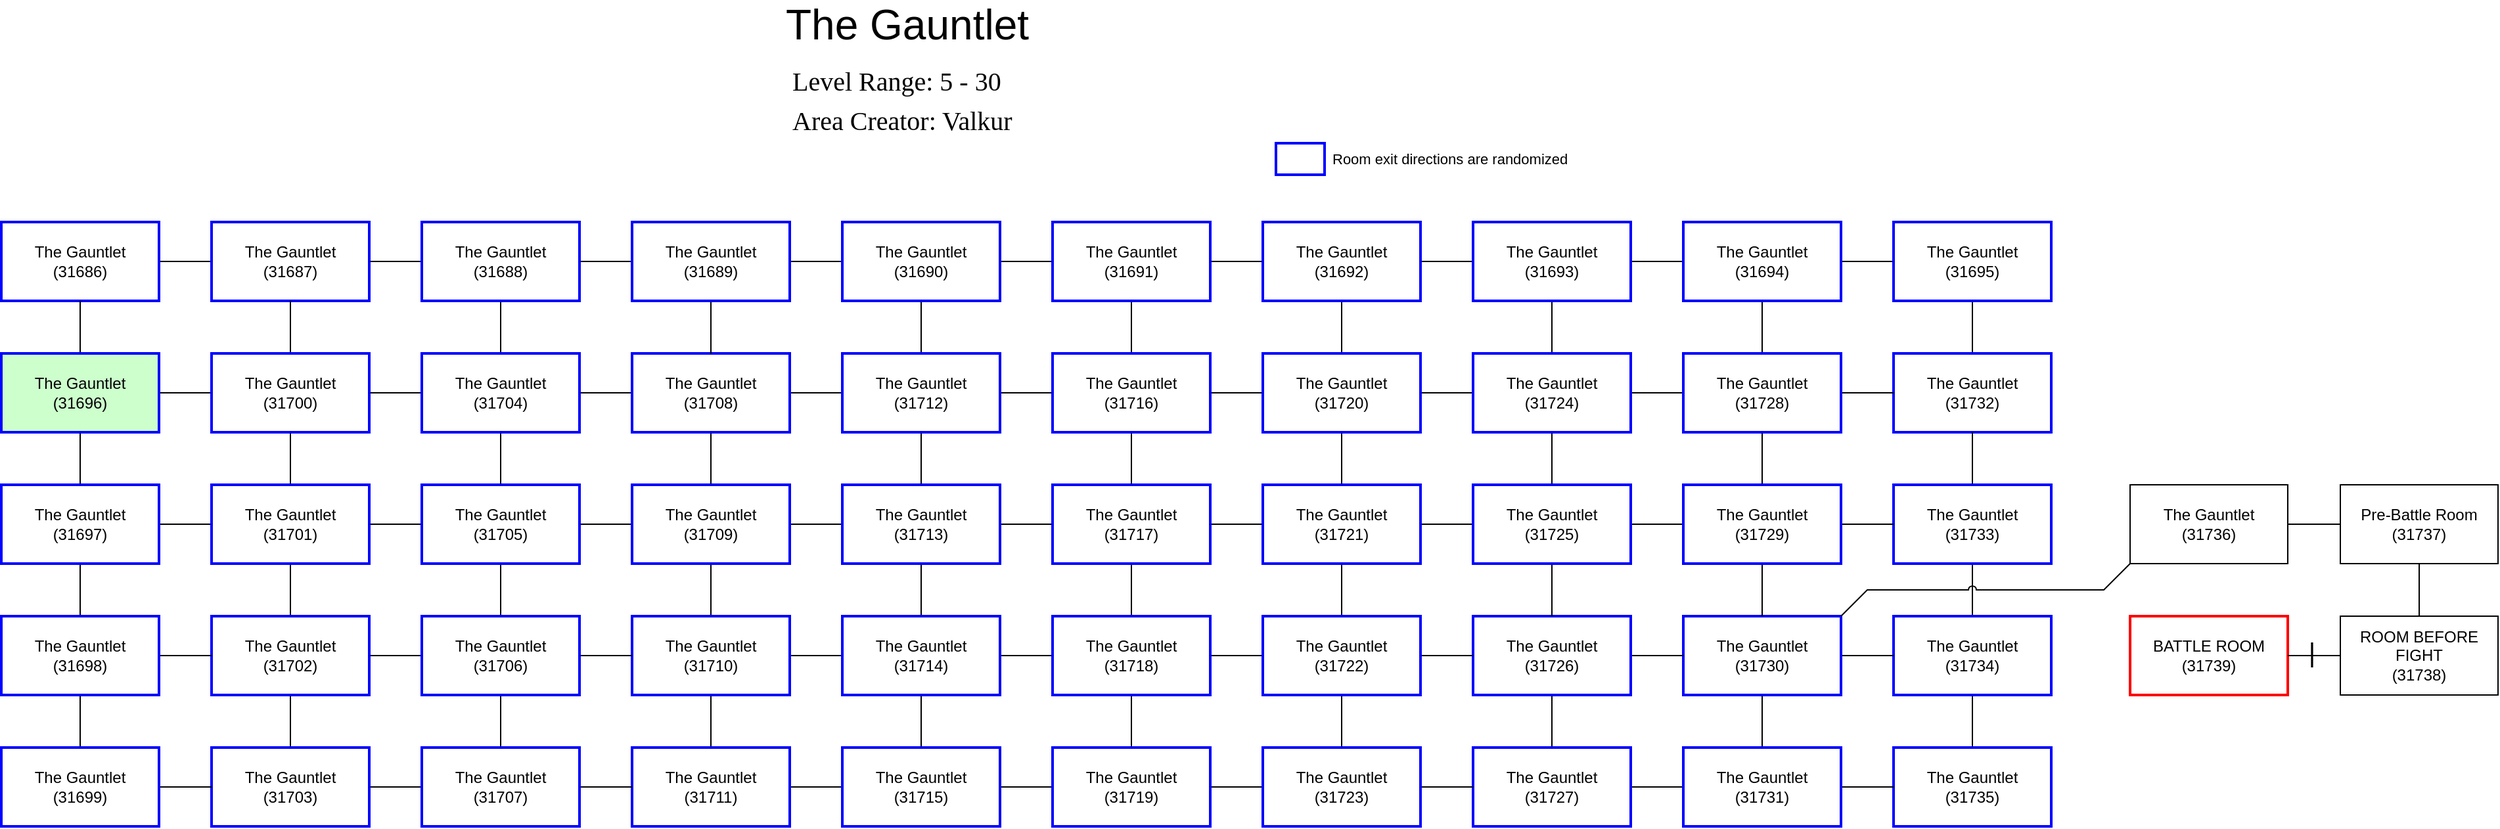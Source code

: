 <mxfile scale="1" border="10">
    <diagram id="r4j8OCH8LPA5-8JfiloW" name="Page-1">
        <mxGraphModel dx="1714" dy="1139" grid="1" gridSize="5" guides="1" tooltips="1" connect="1" arrows="1" fold="1" page="1" pageScale="1" pageWidth="1600" pageHeight="1200" background="#ffffff" math="0" shadow="0">
            <root>
                <mxCell id="0"/>
                <mxCell id="1" parent="0"/>
                <mxCell id="0A_by2eqg8Z_qzjbImg3-26" value="&lt;div style=&quot;font-size: 32px&quot;&gt;The Gauntlet&lt;/div&gt;" style="text;html=1;strokeColor=none;fillColor=none;align=left;verticalAlign=middle;whiteSpace=wrap;rounded=0;fontSize=32;fontColor=#000000;" parent="1" vertex="1">
                    <mxGeometry x="635" y="15" width="210" height="30" as="geometry"/>
                </mxCell>
                <mxCell id="205" value="&lt;font style=&quot;font-size: 20px&quot; face=&quot;Tahoma&quot;&gt;Level Range: 5 - 30&lt;/font&gt;" style="text;html=1;strokeColor=none;fillColor=none;align=left;verticalAlign=middle;whiteSpace=wrap;rounded=0;" parent="1" vertex="1">
                    <mxGeometry x="640" y="62" width="225" height="20" as="geometry"/>
                </mxCell>
                <mxCell id="206" value="&lt;font style=&quot;font-size: 20px&quot; face=&quot;Tahoma&quot;&gt;Area Creator: Valkur&lt;/font&gt;" style="text;html=1;strokeColor=none;fillColor=none;align=left;verticalAlign=middle;whiteSpace=wrap;rounded=0;" parent="1" vertex="1">
                    <mxGeometry x="640" y="92" width="205" height="20" as="geometry"/>
                </mxCell>
                <mxCell id="457" value="" style="edgeStyle=orthogonalEdgeStyle;rounded=0;orthogonalLoop=1;jettySize=auto;html=1;endArrow=none;endFill=0;" parent="1" source="339" target="392" edge="1">
                    <mxGeometry relative="1" as="geometry"/>
                </mxCell>
                <UserObject label="The Gauntlet&lt;br&gt;(%room%)" placeholders="1" room="31686" healrate="100" manarate="100" tags="" id="339">
                    <mxCell style="rounded=0;whiteSpace=wrap;html=1;strokeWidth=2;align=center;fillColor=#FFFFFF;strokeColor=#0000FF;" parent="1" vertex="1">
                        <mxGeometry x="40" y="180" width="120" height="60" as="geometry"/>
                    </mxCell>
                </UserObject>
                <UserObject label="" tooltip="" id="381">
                    <mxCell style="rounded=0;whiteSpace=wrap;html=1;strokeWidth=2;align=center;fillColor=#FFFFFF;strokeColor=#0000FF;" parent="1" vertex="1">
                        <mxGeometry x="1010" y="120" width="37" height="24" as="geometry"/>
                    </mxCell>
                </UserObject>
                <mxCell id="386" value="Room exit directions are randomized" style="text;html=1;strokeColor=none;fillColor=none;align=left;verticalAlign=middle;whiteSpace=wrap;rounded=0;fontSize=11;" parent="1" vertex="1">
                    <mxGeometry x="1051" y="122" width="195" height="20" as="geometry"/>
                </mxCell>
                <mxCell id="454" value="" style="edgeStyle=orthogonalEdgeStyle;rounded=0;orthogonalLoop=1;jettySize=auto;html=1;endArrow=none;endFill=0;" parent="1" source="390" target="398" edge="1">
                    <mxGeometry relative="1" as="geometry"/>
                </mxCell>
                <mxCell id="455" value="" style="edgeStyle=orthogonalEdgeStyle;rounded=0;orthogonalLoop=1;jettySize=auto;html=1;endArrow=none;endFill=0;" parent="1" source="390" target="404" edge="1">
                    <mxGeometry relative="1" as="geometry"/>
                </mxCell>
                <mxCell id="456" value="" style="edgeStyle=orthogonalEdgeStyle;rounded=0;orthogonalLoop=1;jettySize=auto;html=1;endArrow=none;endFill=0;" parent="1" source="390" target="339" edge="1">
                    <mxGeometry relative="1" as="geometry"/>
                </mxCell>
                <UserObject label="The Gauntlet&lt;br&gt;(%room%)" placeholders="1" room="31696" healrate="100" manarate="100" tags="" id="390">
                    <mxCell style="rounded=0;whiteSpace=wrap;html=1;strokeWidth=2;align=center;strokeColor=#0000FF;fillColor=#CCFFCC;" parent="1" vertex="1">
                        <mxGeometry x="40" y="280" width="120" height="60" as="geometry"/>
                    </mxCell>
                </UserObject>
                <mxCell id="458" value="" style="edgeStyle=orthogonalEdgeStyle;rounded=0;orthogonalLoop=1;jettySize=auto;html=1;endArrow=none;endFill=0;" parent="1" source="392" target="395" edge="1">
                    <mxGeometry relative="1" as="geometry"/>
                </mxCell>
                <UserObject label="The Gauntlet&lt;br&gt;(%room%)" placeholders="1" room="31687" healrate="100" manarate="100" tags="" id="392">
                    <mxCell style="rounded=0;whiteSpace=wrap;html=1;strokeWidth=2;align=center;fillColor=#FFFFFF;strokeColor=#0000FF;" parent="1" vertex="1">
                        <mxGeometry x="200" y="180" width="120" height="60" as="geometry"/>
                    </mxCell>
                </UserObject>
                <mxCell id="449" value="" style="edgeStyle=orthogonalEdgeStyle;rounded=0;orthogonalLoop=1;jettySize=auto;html=1;endArrow=none;endFill=0;" parent="1" source="395" target="441" edge="1">
                    <mxGeometry relative="1" as="geometry"/>
                </mxCell>
                <mxCell id="451" value="" style="edgeStyle=orthogonalEdgeStyle;rounded=0;orthogonalLoop=1;jettySize=auto;html=1;endArrow=none;endFill=0;" parent="1" source="395" target="430" edge="1">
                    <mxGeometry relative="1" as="geometry"/>
                </mxCell>
                <UserObject label="The Gauntlet&lt;br&gt;(%room%)" placeholders="1" room="31688" healrate="100" manarate="100" tags="" id="395">
                    <mxCell style="rounded=0;whiteSpace=wrap;html=1;strokeWidth=2;align=center;fillColor=#FFFFFF;strokeColor=#0000FF;" parent="1" vertex="1">
                        <mxGeometry x="360" y="180" width="120" height="60" as="geometry"/>
                    </mxCell>
                </UserObject>
                <mxCell id="453" value="" style="edgeStyle=orthogonalEdgeStyle;rounded=0;orthogonalLoop=1;jettySize=auto;html=1;endArrow=none;endFill=0;" parent="1" source="398" target="430" edge="1">
                    <mxGeometry relative="1" as="geometry"/>
                </mxCell>
                <mxCell id="459" value="" style="edgeStyle=orthogonalEdgeStyle;rounded=0;orthogonalLoop=1;jettySize=auto;html=1;endArrow=none;endFill=0;" parent="1" source="398" target="392" edge="1">
                    <mxGeometry relative="1" as="geometry"/>
                </mxCell>
                <mxCell id="460" value="" style="edgeStyle=orthogonalEdgeStyle;rounded=0;orthogonalLoop=1;jettySize=auto;html=1;endArrow=none;endFill=0;" parent="1" source="398" target="409" edge="1">
                    <mxGeometry relative="1" as="geometry"/>
                </mxCell>
                <UserObject label="The Gauntlet&lt;br&gt;(%room%)" placeholders="1" room="31700" healrate="100" manarate="100" tags="" id="398">
                    <mxCell style="rounded=0;whiteSpace=wrap;html=1;strokeWidth=2;align=center;fillColor=#FFFFFF;strokeColor=#0000FF;" parent="1" vertex="1">
                        <mxGeometry x="200" y="280" width="120" height="60" as="geometry"/>
                    </mxCell>
                </UserObject>
                <mxCell id="462" value="" style="edgeStyle=orthogonalEdgeStyle;rounded=0;orthogonalLoop=1;jettySize=auto;html=1;endArrow=none;endFill=0;" parent="1" source="404" target="409" edge="1">
                    <mxGeometry relative="1" as="geometry"/>
                </mxCell>
                <mxCell id="463" value="" style="edgeStyle=orthogonalEdgeStyle;rounded=0;orthogonalLoop=1;jettySize=auto;html=1;endArrow=none;endFill=0;" parent="1" source="404" target="420" edge="1">
                    <mxGeometry relative="1" as="geometry"/>
                </mxCell>
                <UserObject label="The Gauntlet&lt;br&gt;(%room%)" placeholders="1" room="31697" healrate="100" manarate="100" tags="" id="404">
                    <mxCell style="rounded=0;whiteSpace=wrap;html=1;strokeWidth=2;align=center;fillColor=#FFFFFF;strokeColor=#0000FF;" parent="1" vertex="1">
                        <mxGeometry x="40" y="380" width="120" height="60" as="geometry"/>
                    </mxCell>
                </UserObject>
                <mxCell id="461" value="" style="edgeStyle=orthogonalEdgeStyle;rounded=0;orthogonalLoop=1;jettySize=auto;html=1;endArrow=none;endFill=0;" parent="1" source="409" target="435" edge="1">
                    <mxGeometry relative="1" as="geometry"/>
                </mxCell>
                <mxCell id="466" value="" style="edgeStyle=orthogonalEdgeStyle;rounded=0;orthogonalLoop=1;jettySize=auto;html=1;endArrow=none;endFill=0;" parent="1" source="409" target="412" edge="1">
                    <mxGeometry relative="1" as="geometry"/>
                </mxCell>
                <UserObject label="The Gauntlet&lt;br&gt;(%room%)" placeholders="1" room="31701" healrate="100" manarate="100" tags="" id="409">
                    <mxCell style="rounded=0;whiteSpace=wrap;html=1;strokeWidth=2;align=center;fillColor=#FFFFFF;strokeColor=#0000FF;" parent="1" vertex="1">
                        <mxGeometry x="200" y="380" width="120" height="60" as="geometry"/>
                    </mxCell>
                </UserObject>
                <mxCell id="467" value="" style="edgeStyle=orthogonalEdgeStyle;rounded=0;orthogonalLoop=1;jettySize=auto;html=1;endArrow=none;endFill=0;" parent="1" source="412" target="415" edge="1">
                    <mxGeometry relative="1" as="geometry"/>
                </mxCell>
                <mxCell id="486" value="" style="edgeStyle=orthogonalEdgeStyle;rounded=0;orthogonalLoop=1;jettySize=auto;html=1;endArrow=none;endFill=0;" parent="1" source="412" target="480" edge="1">
                    <mxGeometry relative="1" as="geometry"/>
                </mxCell>
                <UserObject label="The Gauntlet&lt;br&gt;(%room%)" placeholders="1" room="31702" healrate="100" manarate="100" tags="" id="412">
                    <mxCell style="rounded=0;whiteSpace=wrap;html=1;strokeWidth=2;align=center;fillColor=#FFFFFF;strokeColor=#0000FF;" parent="1" vertex="1">
                        <mxGeometry x="200" y="480" width="120" height="60" as="geometry"/>
                    </mxCell>
                </UserObject>
                <mxCell id="487" value="" style="edgeStyle=orthogonalEdgeStyle;rounded=0;orthogonalLoop=1;jettySize=auto;html=1;endArrow=none;endFill=0;" parent="1" source="415" target="481" edge="1">
                    <mxGeometry relative="1" as="geometry"/>
                </mxCell>
                <UserObject label="The Gauntlet&lt;br&gt;(%room%)" placeholders="1" room="31703" healrate="100" manarate="100" tags="" id="415">
                    <mxCell style="rounded=0;whiteSpace=wrap;html=1;strokeWidth=2;align=center;fillColor=#FFFFFF;strokeColor=#0000FF;" parent="1" vertex="1">
                        <mxGeometry x="200" y="580" width="120" height="60" as="geometry"/>
                    </mxCell>
                </UserObject>
                <mxCell id="464" value="" style="edgeStyle=orthogonalEdgeStyle;rounded=0;orthogonalLoop=1;jettySize=auto;html=1;endArrow=none;endFill=0;" parent="1" source="420" target="425" edge="1">
                    <mxGeometry relative="1" as="geometry"/>
                </mxCell>
                <mxCell id="465" value="" style="edgeStyle=orthogonalEdgeStyle;rounded=0;orthogonalLoop=1;jettySize=auto;html=1;endArrow=none;endFill=0;" parent="1" source="420" target="412" edge="1">
                    <mxGeometry relative="1" as="geometry"/>
                </mxCell>
                <UserObject label="The Gauntlet&lt;br&gt;(%room%)" placeholders="1" room="31698" healrate="100" manarate="100" tags="" id="420">
                    <mxCell style="rounded=0;whiteSpace=wrap;html=1;strokeWidth=2;align=center;fillColor=#FFFFFF;strokeColor=#0000FF;" parent="1" vertex="1">
                        <mxGeometry x="40" y="480" width="120" height="60" as="geometry"/>
                    </mxCell>
                </UserObject>
                <mxCell id="468" value="" style="edgeStyle=orthogonalEdgeStyle;rounded=0;orthogonalLoop=1;jettySize=auto;html=1;endArrow=none;endFill=0;" parent="1" source="425" target="415" edge="1">
                    <mxGeometry relative="1" as="geometry"/>
                </mxCell>
                <UserObject label="The Gauntlet&lt;br&gt;(%room%)" placeholders="1" room="31699" healrate="100" manarate="100" tags="" id="425">
                    <mxCell style="rounded=0;whiteSpace=wrap;html=1;strokeWidth=2;align=center;fillColor=#FFFFFF;strokeColor=#0000FF;" parent="1" vertex="1">
                        <mxGeometry x="40" y="580" width="120" height="60" as="geometry"/>
                    </mxCell>
                </UserObject>
                <mxCell id="450" value="" style="edgeStyle=orthogonalEdgeStyle;rounded=0;orthogonalLoop=1;jettySize=auto;html=1;endArrow=none;endFill=0;" parent="1" source="430" target="435" edge="1">
                    <mxGeometry relative="1" as="geometry"/>
                </mxCell>
                <mxCell id="452" value="" style="edgeStyle=orthogonalEdgeStyle;rounded=0;orthogonalLoop=1;jettySize=auto;html=1;endArrow=none;endFill=0;startArrow=none;" parent="1" source="480" target="438" edge="1">
                    <mxGeometry relative="1" as="geometry"/>
                </mxCell>
                <mxCell id="580" value="" style="edgeStyle=none;html=1;endArrow=none;endFill=0;" edge="1" parent="1" source="430" target="438">
                    <mxGeometry relative="1" as="geometry"/>
                </mxCell>
                <UserObject label="The Gauntlet&lt;br&gt;(%room%)" placeholders="1" room="31704" healrate="100" manarate="100" tags="" id="430">
                    <mxCell style="rounded=0;whiteSpace=wrap;html=1;strokeWidth=2;align=center;fillColor=#FFFFFF;strokeColor=#0000FF;" parent="1" vertex="1">
                        <mxGeometry x="360" y="280" width="120" height="60" as="geometry"/>
                    </mxCell>
                </UserObject>
                <mxCell id="479" value="" style="edgeStyle=orthogonalEdgeStyle;rounded=0;orthogonalLoop=1;jettySize=auto;html=1;endArrow=none;endFill=0;" parent="1" source="435" target="473" edge="1">
                    <mxGeometry relative="1" as="geometry"/>
                </mxCell>
                <mxCell id="482" value="" style="edgeStyle=orthogonalEdgeStyle;rounded=0;orthogonalLoop=1;jettySize=auto;html=1;endArrow=none;endFill=0;" parent="1" source="435" target="480" edge="1">
                    <mxGeometry relative="1" as="geometry"/>
                </mxCell>
                <UserObject label="The Gauntlet&lt;br&gt;(%room%)" placeholders="1" room="31705" healrate="100" manarate="100" tags="" id="435">
                    <mxCell style="rounded=0;whiteSpace=wrap;html=1;strokeWidth=2;align=center;fillColor=#FFFFFF;strokeColor=#0000FF;" parent="1" vertex="1">
                        <mxGeometry x="360" y="380" width="120" height="60" as="geometry"/>
                    </mxCell>
                </UserObject>
                <mxCell id="476" value="" style="edgeStyle=orthogonalEdgeStyle;rounded=0;orthogonalLoop=1;jettySize=auto;html=1;endArrow=none;endFill=0;" parent="1" source="438" target="473" edge="1">
                    <mxGeometry relative="1" as="geometry"/>
                </mxCell>
                <mxCell id="530" value="" style="edgeStyle=orthogonalEdgeStyle;rounded=0;orthogonalLoop=1;jettySize=auto;html=1;endArrow=none;endFill=0;" parent="1" source="438" target="508" edge="1">
                    <mxGeometry relative="1" as="geometry"/>
                </mxCell>
                <UserObject label="The Gauntlet&lt;br&gt;(%room%)" placeholders="1" room="31708" healrate="100" manarate="100" tags="" id="438">
                    <mxCell style="rounded=0;whiteSpace=wrap;html=1;strokeWidth=2;align=center;fillColor=#FFFFFF;strokeColor=#0000FF;" parent="1" vertex="1">
                        <mxGeometry x="520" y="280" width="120" height="60" as="geometry"/>
                    </mxCell>
                </UserObject>
                <mxCell id="447" value="" style="edgeStyle=orthogonalEdgeStyle;rounded=0;orthogonalLoop=1;jettySize=auto;html=1;endArrow=none;endFill=0;" parent="1" source="441" target="446" edge="1">
                    <mxGeometry relative="1" as="geometry"/>
                </mxCell>
                <mxCell id="448" value="" style="edgeStyle=orthogonalEdgeStyle;rounded=0;orthogonalLoop=1;jettySize=auto;html=1;endArrow=none;endFill=0;" parent="1" source="441" target="438" edge="1">
                    <mxGeometry relative="1" as="geometry"/>
                </mxCell>
                <UserObject label="The Gauntlet&lt;br&gt;(%room%)" placeholders="1" room="31689" healrate="100" manarate="100" tags="" id="441">
                    <mxCell style="rounded=0;whiteSpace=wrap;html=1;strokeWidth=2;align=center;fillColor=#FFFFFF;strokeColor=#0000FF;" parent="1" vertex="1">
                        <mxGeometry x="520" y="180" width="120" height="60" as="geometry"/>
                    </mxCell>
                </UserObject>
                <mxCell id="471" value="" style="edgeStyle=orthogonalEdgeStyle;rounded=0;orthogonalLoop=1;jettySize=auto;html=1;endArrow=none;endFill=0;" parent="1" source="446" target="469" edge="1">
                    <mxGeometry relative="1" as="geometry"/>
                </mxCell>
                <mxCell id="519" value="" style="edgeStyle=orthogonalEdgeStyle;rounded=0;orthogonalLoop=1;jettySize=auto;html=1;endArrow=none;endFill=0;" parent="1" source="446" target="508" edge="1">
                    <mxGeometry relative="1" as="geometry"/>
                </mxCell>
                <UserObject label="The Gauntlet&lt;br&gt;(%room%)" placeholders="1" room="31690" healrate="100" manarate="100" tags="" id="446">
                    <mxCell style="rounded=0;whiteSpace=wrap;html=1;strokeWidth=2;align=center;fillColor=#FFFFFF;strokeColor=#0000FF;" parent="1" vertex="1">
                        <mxGeometry x="680" y="180" width="120" height="60" as="geometry"/>
                    </mxCell>
                </UserObject>
                <mxCell id="472" value="" style="edgeStyle=orthogonalEdgeStyle;rounded=0;orthogonalLoop=1;jettySize=auto;html=1;endArrow=none;endFill=0;" parent="1" source="469" target="470" edge="1">
                    <mxGeometry relative="1" as="geometry"/>
                </mxCell>
                <mxCell id="520" value="" style="edgeStyle=orthogonalEdgeStyle;rounded=0;orthogonalLoop=1;jettySize=auto;html=1;endArrow=none;endFill=0;" parent="1" source="469" target="512" edge="1">
                    <mxGeometry relative="1" as="geometry"/>
                </mxCell>
                <UserObject label="The Gauntlet&lt;br&gt;(%room%)" placeholders="1" room="31691" healrate="100" manarate="100" tags="" id="469">
                    <mxCell style="rounded=0;whiteSpace=wrap;html=1;strokeWidth=2;align=center;fillColor=#FFFFFF;strokeColor=#0000FF;" parent="1" vertex="1">
                        <mxGeometry x="840" y="180" width="120" height="60" as="geometry"/>
                    </mxCell>
                </UserObject>
                <mxCell id="492" value="" style="edgeStyle=orthogonalEdgeStyle;rounded=0;orthogonalLoop=1;jettySize=auto;html=1;endArrow=none;endFill=0;" parent="1" source="470" target="488" edge="1">
                    <mxGeometry relative="1" as="geometry"/>
                </mxCell>
                <mxCell id="521" value="" style="edgeStyle=orthogonalEdgeStyle;rounded=0;orthogonalLoop=1;jettySize=auto;html=1;endArrow=none;endFill=0;" parent="1" source="470" target="516" edge="1">
                    <mxGeometry relative="1" as="geometry"/>
                </mxCell>
                <UserObject label="The Gauntlet&lt;br&gt;(%room%)" placeholders="1" room="31692" healrate="100" manarate="100" tags="" id="470">
                    <mxCell style="rounded=0;whiteSpace=wrap;html=1;strokeWidth=2;align=center;fillColor=#FFFFFF;strokeColor=#0000FF;" parent="1" vertex="1">
                        <mxGeometry x="1000" y="180" width="120" height="60" as="geometry"/>
                    </mxCell>
                </UserObject>
                <mxCell id="477" value="" style="edgeStyle=orthogonalEdgeStyle;rounded=0;orthogonalLoop=1;jettySize=auto;html=1;endArrow=none;endFill=0;" parent="1" source="473" target="474" edge="1">
                    <mxGeometry relative="1" as="geometry"/>
                </mxCell>
                <mxCell id="531" value="" style="edgeStyle=orthogonalEdgeStyle;rounded=0;orthogonalLoop=1;jettySize=auto;html=1;endArrow=none;endFill=0;" parent="1" source="473" target="509" edge="1">
                    <mxGeometry relative="1" as="geometry"/>
                </mxCell>
                <UserObject label="The Gauntlet&lt;br&gt;(%room%)" placeholders="1" room="31709" healrate="100" manarate="100" tags="" id="473">
                    <mxCell style="rounded=0;whiteSpace=wrap;html=1;strokeWidth=2;align=center;fillColor=#FFFFFF;strokeColor=#0000FF;" parent="1" vertex="1">
                        <mxGeometry x="520" y="380" width="120" height="60" as="geometry"/>
                    </mxCell>
                </UserObject>
                <mxCell id="478" value="" style="edgeStyle=orthogonalEdgeStyle;rounded=0;orthogonalLoop=1;jettySize=auto;html=1;endArrow=none;endFill=0;" parent="1" source="474" target="475" edge="1">
                    <mxGeometry relative="1" as="geometry"/>
                </mxCell>
                <mxCell id="532" value="" style="edgeStyle=orthogonalEdgeStyle;rounded=0;orthogonalLoop=1;jettySize=auto;html=1;endArrow=none;endFill=0;" parent="1" source="474" target="510" edge="1">
                    <mxGeometry relative="1" as="geometry"/>
                </mxCell>
                <UserObject label="The Gauntlet&lt;br&gt;(%room%)" placeholders="1" room="31710" healrate="100" manarate="100" tags="" id="474">
                    <mxCell style="rounded=0;whiteSpace=wrap;html=1;strokeWidth=2;align=center;fillColor=#FFFFFF;strokeColor=#0000FF;" parent="1" vertex="1">
                        <mxGeometry x="520" y="480" width="120" height="60" as="geometry"/>
                    </mxCell>
                </UserObject>
                <mxCell id="533" value="" style="edgeStyle=orthogonalEdgeStyle;rounded=0;orthogonalLoop=1;jettySize=auto;html=1;endArrow=none;endFill=0;" parent="1" source="475" target="511" edge="1">
                    <mxGeometry relative="1" as="geometry"/>
                </mxCell>
                <UserObject label="The Gauntlet&lt;br&gt;(%room%)" placeholders="1" room="31711" healrate="100" manarate="100" tags="" id="475">
                    <mxCell style="rounded=0;whiteSpace=wrap;html=1;strokeWidth=2;align=center;fillColor=#FFFFFF;strokeColor=#0000FF;" parent="1" vertex="1">
                        <mxGeometry x="520" y="580" width="120" height="60" as="geometry"/>
                    </mxCell>
                </UserObject>
                <mxCell id="483" value="" style="edgeStyle=orthogonalEdgeStyle;rounded=0;orthogonalLoop=1;jettySize=auto;html=1;endArrow=none;endFill=0;" parent="1" source="480" target="481" edge="1">
                    <mxGeometry relative="1" as="geometry"/>
                </mxCell>
                <mxCell id="484" value="" style="edgeStyle=orthogonalEdgeStyle;rounded=0;orthogonalLoop=1;jettySize=auto;html=1;endArrow=none;endFill=0;" parent="1" source="480" target="474" edge="1">
                    <mxGeometry relative="1" as="geometry"/>
                </mxCell>
                <mxCell id="485" value="" style="edgeStyle=orthogonalEdgeStyle;rounded=0;orthogonalLoop=1;jettySize=auto;html=1;endArrow=none;endFill=0;" parent="1" source="481" target="475" edge="1">
                    <mxGeometry relative="1" as="geometry"/>
                </mxCell>
                <UserObject label="The Gauntlet&lt;br&gt;(%room%)" placeholders="1" room="31707" healrate="100" manarate="100" tags="" id="481">
                    <mxCell style="rounded=0;whiteSpace=wrap;html=1;strokeWidth=2;align=center;fillColor=#FFFFFF;strokeColor=#0000FF;" parent="1" vertex="1">
                        <mxGeometry x="360" y="580" width="120" height="60" as="geometry"/>
                    </mxCell>
                </UserObject>
                <mxCell id="493" value="" style="edgeStyle=orthogonalEdgeStyle;rounded=0;orthogonalLoop=1;jettySize=auto;html=1;endArrow=none;endFill=0;" parent="1" source="488" target="489" edge="1">
                    <mxGeometry relative="1" as="geometry"/>
                </mxCell>
                <mxCell id="548" value="" style="edgeStyle=orthogonalEdgeStyle;rounded=0;orthogonalLoop=1;jettySize=auto;html=1;endArrow=none;endFill=0;" parent="1" source="488" target="546" edge="1">
                    <mxGeometry relative="1" as="geometry"/>
                </mxCell>
                <UserObject label="The Gauntlet&lt;br&gt;(%room%)" placeholders="1" room="31693" healrate="100" manarate="100" tags="" id="488">
                    <mxCell style="rounded=0;whiteSpace=wrap;html=1;strokeWidth=2;align=center;fillColor=#FFFFFF;strokeColor=#0000FF;" parent="1" vertex="1">
                        <mxGeometry x="1160" y="180" width="120" height="60" as="geometry"/>
                    </mxCell>
                </UserObject>
                <mxCell id="494" value="" style="edgeStyle=orthogonalEdgeStyle;rounded=0;orthogonalLoop=1;jettySize=auto;html=1;endArrow=none;endFill=0;" parent="1" source="489" target="490" edge="1">
                    <mxGeometry relative="1" as="geometry"/>
                </mxCell>
                <mxCell id="557" value="" style="edgeStyle=orthogonalEdgeStyle;rounded=0;orthogonalLoop=1;jettySize=auto;html=1;endArrow=none;endFill=0;" parent="1" source="489" target="553" edge="1">
                    <mxGeometry relative="1" as="geometry"/>
                </mxCell>
                <UserObject label="The Gauntlet&lt;br&gt;(%room%)" placeholders="1" room="31694" healrate="100" manarate="100" tags="" id="489">
                    <mxCell style="rounded=0;whiteSpace=wrap;html=1;strokeWidth=2;align=center;fillColor=#FFFFFF;strokeColor=#0000FF;" parent="1" vertex="1">
                        <mxGeometry x="1320" y="180" width="120" height="60" as="geometry"/>
                    </mxCell>
                </UserObject>
                <mxCell id="495" value="" style="edgeStyle=orthogonalEdgeStyle;rounded=0;orthogonalLoop=1;jettySize=auto;html=1;endArrow=none;endFill=0;" parent="1" source="490" target="491" edge="1">
                    <mxGeometry relative="1" as="geometry"/>
                </mxCell>
                <UserObject label="The Gauntlet&lt;br&gt;(%room%)" placeholders="1" room="31695" healrate="100" manarate="100" tags="" id="490">
                    <mxCell style="rounded=0;whiteSpace=wrap;html=1;strokeWidth=2;align=center;fillColor=#FFFFFF;strokeColor=#0000FF;" parent="1" vertex="1">
                        <mxGeometry x="1480" y="180" width="120" height="60" as="geometry"/>
                    </mxCell>
                </UserObject>
                <UserObject label="The Gauntlet&lt;br&gt;(%room%)" placeholders="1" room="31732" healrate="100" manarate="100" tags="" id="491">
                    <mxCell style="rounded=0;whiteSpace=wrap;html=1;strokeWidth=2;align=center;fillColor=#FFFFFF;strokeColor=#0000FF;" parent="1" vertex="1">
                        <mxGeometry x="1480" y="280" width="120" height="60" as="geometry"/>
                    </mxCell>
                </UserObject>
                <mxCell id="497" value="" style="edgeStyle=orthogonalEdgeStyle;rounded=0;orthogonalLoop=1;jettySize=auto;html=1;endArrow=none;endFill=0;" parent="1" source="496" target="491" edge="1">
                    <mxGeometry relative="1" as="geometry"/>
                </mxCell>
                <mxCell id="500" value="" style="edgeStyle=orthogonalEdgeStyle;rounded=0;orthogonalLoop=1;jettySize=auto;html=1;endArrow=none;endFill=0;" parent="1" source="496" target="498" edge="1">
                    <mxGeometry relative="1" as="geometry"/>
                </mxCell>
                <UserObject label="The Gauntlet&lt;br&gt;(%room%)" placeholders="1" room="31733" healrate="100" manarate="100" tags="" id="496">
                    <mxCell style="rounded=0;whiteSpace=wrap;html=1;strokeWidth=2;align=center;fillColor=#FFFFFF;strokeColor=#0000FF;" parent="1" vertex="1">
                        <mxGeometry x="1480" y="380" width="120" height="60" as="geometry"/>
                    </mxCell>
                </UserObject>
                <mxCell id="501" value="" style="edgeStyle=orthogonalEdgeStyle;rounded=0;orthogonalLoop=1;jettySize=auto;html=1;endArrow=none;endFill=0;" parent="1" source="498" target="499" edge="1">
                    <mxGeometry relative="1" as="geometry"/>
                </mxCell>
                <UserObject label="The Gauntlet&lt;br&gt;(%room%)" placeholders="1" room="31734" healrate="100" manarate="100" tags="" id="498">
                    <mxCell style="rounded=0;whiteSpace=wrap;html=1;strokeWidth=2;align=center;fillColor=#FFFFFF;strokeColor=#0000FF;" parent="1" vertex="1">
                        <mxGeometry x="1480" y="480" width="120" height="60" as="geometry"/>
                    </mxCell>
                </UserObject>
                <UserObject label="The Gauntlet&lt;br&gt;(%room%)" placeholders="1" room="31735" healrate="100" manarate="100" tags="" id="499">
                    <mxCell style="rounded=0;whiteSpace=wrap;html=1;strokeWidth=2;align=center;fillColor=#FFFFFF;strokeColor=#0000FF;" parent="1" vertex="1">
                        <mxGeometry x="1480" y="580" width="120" height="60" as="geometry"/>
                    </mxCell>
                </UserObject>
                <mxCell id="503" value="" style="edgeStyle=orthogonalEdgeStyle;rounded=0;orthogonalLoop=1;jettySize=auto;html=1;endArrow=none;endFill=0;" parent="1" source="502" target="498" edge="1">
                    <mxGeometry relative="1" as="geometry"/>
                </mxCell>
                <mxCell id="564" value="" style="edgeStyle=orthogonalEdgeStyle;rounded=0;orthogonalLoop=1;jettySize=auto;html=1;endArrow=none;endFill=0;" parent="1" source="502" target="563" edge="1">
                    <mxGeometry relative="1" as="geometry"/>
                </mxCell>
                <UserObject label="The Gauntlet&lt;br&gt;(%room%)" placeholders="1" room="31730" healrate="100" manarate="100" tags="" id="502">
                    <mxCell style="rounded=0;whiteSpace=wrap;html=1;strokeWidth=2;align=center;fillColor=#FFFFFF;strokeColor=#0000FF;" parent="1" vertex="1">
                        <mxGeometry x="1320" y="480" width="120" height="60" as="geometry"/>
                    </mxCell>
                </UserObject>
                <mxCell id="505" value="" style="edgeStyle=orthogonalEdgeStyle;rounded=0;orthogonalLoop=1;jettySize=auto;html=1;endArrow=none;endFill=0;" parent="1" source="504" target="502" edge="1">
                    <mxGeometry relative="1" as="geometry"/>
                </mxCell>
                <mxCell id="507" value="" style="edgeStyle=orthogonalEdgeStyle;rounded=0;orthogonalLoop=1;jettySize=auto;html=1;endArrow=none;endFill=0;" parent="1" source="504" target="506" edge="1">
                    <mxGeometry relative="1" as="geometry"/>
                </mxCell>
                <UserObject label="The Gauntlet&lt;br&gt;(%room%)" placeholders="1" room="31726" healrate="100" manarate="100" tags="" id="504">
                    <mxCell style="rounded=0;whiteSpace=wrap;html=1;strokeWidth=2;align=center;fillColor=#FFFFFF;strokeColor=#0000FF;" parent="1" vertex="1">
                        <mxGeometry x="1160" y="480" width="120" height="60" as="geometry"/>
                    </mxCell>
                </UserObject>
                <mxCell id="566" value="" style="edgeStyle=orthogonalEdgeStyle;rounded=0;orthogonalLoop=1;jettySize=auto;html=1;endArrow=none;endFill=0;" parent="1" source="506" target="563" edge="1">
                    <mxGeometry relative="1" as="geometry"/>
                </mxCell>
                <UserObject label="The Gauntlet&lt;br&gt;(%room%)" placeholders="1" room="31727" healrate="100" manarate="100" tags="" id="506">
                    <mxCell style="rounded=0;whiteSpace=wrap;html=1;strokeWidth=2;align=center;fillColor=#FFFFFF;strokeColor=#0000FF;" parent="1" vertex="1">
                        <mxGeometry x="1160" y="580" width="120" height="60" as="geometry"/>
                    </mxCell>
                </UserObject>
                <mxCell id="527" value="" style="edgeStyle=orthogonalEdgeStyle;rounded=0;orthogonalLoop=1;jettySize=auto;html=1;endArrow=none;endFill=0;" parent="1" source="508" target="509" edge="1">
                    <mxGeometry relative="1" as="geometry"/>
                </mxCell>
                <mxCell id="537" value="" style="edgeStyle=orthogonalEdgeStyle;rounded=0;orthogonalLoop=1;jettySize=auto;html=1;endArrow=none;endFill=0;" parent="1" source="508" target="512" edge="1">
                    <mxGeometry relative="1" as="geometry"/>
                </mxCell>
                <UserObject label="The Gauntlet&lt;br&gt;(%room%)" placeholders="1" room="31712" healrate="100" manarate="100" tags="" id="508">
                    <mxCell style="rounded=0;whiteSpace=wrap;html=1;strokeWidth=2;align=center;fillColor=#FFFFFF;strokeColor=#0000FF;" parent="1" vertex="1">
                        <mxGeometry x="680" y="280" width="120" height="60" as="geometry"/>
                    </mxCell>
                </UserObject>
                <mxCell id="528" value="" style="edgeStyle=orthogonalEdgeStyle;rounded=0;orthogonalLoop=1;jettySize=auto;html=1;endArrow=none;endFill=0;" parent="1" source="509" target="510" edge="1">
                    <mxGeometry relative="1" as="geometry"/>
                </mxCell>
                <mxCell id="536" value="" style="edgeStyle=orthogonalEdgeStyle;rounded=0;orthogonalLoop=1;jettySize=auto;html=1;endArrow=none;endFill=0;" parent="1" source="509" target="513" edge="1">
                    <mxGeometry relative="1" as="geometry"/>
                </mxCell>
                <UserObject label="The Gauntlet&lt;br&gt;(%room%)" placeholders="1" room="31713" healrate="100" manarate="100" tags="" id="509">
                    <mxCell style="rounded=0;whiteSpace=wrap;html=1;strokeWidth=2;align=center;fillColor=#FFFFFF;strokeColor=#0000FF;" parent="1" vertex="1">
                        <mxGeometry x="680" y="380" width="120" height="60" as="geometry"/>
                    </mxCell>
                </UserObject>
                <mxCell id="529" value="" style="edgeStyle=orthogonalEdgeStyle;rounded=0;orthogonalLoop=1;jettySize=auto;html=1;endArrow=none;endFill=0;" parent="1" source="510" target="511" edge="1">
                    <mxGeometry relative="1" as="geometry"/>
                </mxCell>
                <mxCell id="535" value="" style="edgeStyle=orthogonalEdgeStyle;rounded=0;orthogonalLoop=1;jettySize=auto;html=1;endArrow=none;endFill=0;" parent="1" source="510" target="514" edge="1">
                    <mxGeometry relative="1" as="geometry"/>
                </mxCell>
                <UserObject label="The Gauntlet&lt;br&gt;(%room%)" placeholders="1" room="31714" healrate="100" manarate="100" tags="" id="510">
                    <mxCell style="rounded=0;whiteSpace=wrap;html=1;strokeWidth=2;align=center;fillColor=#FFFFFF;strokeColor=#0000FF;" parent="1" vertex="1">
                        <mxGeometry x="680" y="480" width="120" height="60" as="geometry"/>
                    </mxCell>
                </UserObject>
                <mxCell id="534" value="" style="edgeStyle=orthogonalEdgeStyle;rounded=0;orthogonalLoop=1;jettySize=auto;html=1;endArrow=none;endFill=0;" parent="1" source="511" target="515" edge="1">
                    <mxGeometry relative="1" as="geometry"/>
                </mxCell>
                <UserObject label="The Gauntlet&lt;br&gt;(%room%)" placeholders="1" room="31715" healrate="100" manarate="100" tags="" id="511">
                    <mxCell style="rounded=0;whiteSpace=wrap;html=1;strokeWidth=2;align=center;fillColor=#FFFFFF;strokeColor=#0000FF;" parent="1" vertex="1">
                        <mxGeometry x="680" y="580" width="120" height="60" as="geometry"/>
                    </mxCell>
                </UserObject>
                <mxCell id="524" value="" style="edgeStyle=orthogonalEdgeStyle;rounded=0;orthogonalLoop=1;jettySize=auto;html=1;endArrow=none;endFill=0;" parent="1" source="512" target="513" edge="1">
                    <mxGeometry relative="1" as="geometry"/>
                </mxCell>
                <mxCell id="538" value="" style="edgeStyle=orthogonalEdgeStyle;rounded=0;orthogonalLoop=1;jettySize=auto;html=1;endArrow=none;endFill=0;" parent="1" source="512" target="516" edge="1">
                    <mxGeometry relative="1" as="geometry"/>
                </mxCell>
                <UserObject label="The Gauntlet&lt;br&gt;(%room%)" placeholders="1" room="31716" healrate="100" manarate="100" tags="" id="512">
                    <mxCell style="rounded=0;whiteSpace=wrap;html=1;strokeWidth=2;align=center;fillColor=#FFFFFF;strokeColor=#0000FF;" parent="1" vertex="1">
                        <mxGeometry x="840" y="280" width="120" height="60" as="geometry"/>
                    </mxCell>
                </UserObject>
                <mxCell id="525" value="" style="edgeStyle=orthogonalEdgeStyle;rounded=0;orthogonalLoop=1;jettySize=auto;html=1;endArrow=none;endFill=0;" parent="1" source="513" target="514" edge="1">
                    <mxGeometry relative="1" as="geometry"/>
                </mxCell>
                <mxCell id="539" value="" style="edgeStyle=orthogonalEdgeStyle;rounded=0;orthogonalLoop=1;jettySize=auto;html=1;endArrow=none;endFill=0;" parent="1" source="513" target="517" edge="1">
                    <mxGeometry relative="1" as="geometry"/>
                </mxCell>
                <UserObject label="The Gauntlet&lt;br&gt;(%room%)" placeholders="1" room="31717" healrate="100" manarate="100" tags="" id="513">
                    <mxCell style="rounded=0;whiteSpace=wrap;html=1;strokeWidth=2;align=center;fillColor=#FFFFFF;strokeColor=#0000FF;" parent="1" vertex="1">
                        <mxGeometry x="840" y="380" width="120" height="60" as="geometry"/>
                    </mxCell>
                </UserObject>
                <mxCell id="526" value="" style="edgeStyle=orthogonalEdgeStyle;rounded=0;orthogonalLoop=1;jettySize=auto;html=1;endArrow=none;endFill=0;" parent="1" source="514" target="515" edge="1">
                    <mxGeometry relative="1" as="geometry"/>
                </mxCell>
                <mxCell id="540" value="" style="edgeStyle=orthogonalEdgeStyle;rounded=0;orthogonalLoop=1;jettySize=auto;html=1;endArrow=none;endFill=0;" parent="1" source="514" target="518" edge="1">
                    <mxGeometry relative="1" as="geometry"/>
                </mxCell>
                <UserObject label="The Gauntlet&lt;br&gt;(%room%)" placeholders="1" room="31718" healrate="100" manarate="100" tags="" id="514">
                    <mxCell style="rounded=0;whiteSpace=wrap;html=1;strokeWidth=2;align=center;fillColor=#FFFFFF;strokeColor=#0000FF;" parent="1" vertex="1">
                        <mxGeometry x="840" y="480" width="120" height="60" as="geometry"/>
                    </mxCell>
                </UserObject>
                <mxCell id="542" value="" style="edgeStyle=orthogonalEdgeStyle;rounded=0;orthogonalLoop=1;jettySize=auto;html=1;endArrow=none;endFill=0;" parent="1" source="515" target="541" edge="1">
                    <mxGeometry relative="1" as="geometry"/>
                </mxCell>
                <UserObject label="The Gauntlet&lt;br&gt;(%room%)" placeholders="1" room="31719" healrate="100" manarate="100" tags="" id="515">
                    <mxCell style="rounded=0;whiteSpace=wrap;html=1;strokeWidth=2;align=center;fillColor=#FFFFFF;strokeColor=#0000FF;" parent="1" vertex="1">
                        <mxGeometry x="840" y="580" width="120" height="60" as="geometry"/>
                    </mxCell>
                </UserObject>
                <mxCell id="522" value="" style="edgeStyle=orthogonalEdgeStyle;rounded=0;orthogonalLoop=1;jettySize=auto;html=1;endArrow=none;endFill=0;" parent="1" source="516" target="517" edge="1">
                    <mxGeometry relative="1" as="geometry"/>
                </mxCell>
                <mxCell id="552" value="" style="edgeStyle=orthogonalEdgeStyle;rounded=0;orthogonalLoop=1;jettySize=auto;html=1;endArrow=none;endFill=0;" parent="1" source="516" target="546" edge="1">
                    <mxGeometry relative="1" as="geometry"/>
                </mxCell>
                <UserObject label="The Gauntlet&lt;br&gt;(%room%)" placeholders="1" room="31720" healrate="100" manarate="100" tags="" id="516">
                    <mxCell style="rounded=0;whiteSpace=wrap;html=1;strokeWidth=2;align=center;fillColor=#FFFFFF;strokeColor=#0000FF;" parent="1" vertex="1">
                        <mxGeometry x="1000" y="280" width="120" height="60" as="geometry"/>
                    </mxCell>
                </UserObject>
                <mxCell id="523" value="" style="edgeStyle=orthogonalEdgeStyle;rounded=0;orthogonalLoop=1;jettySize=auto;html=1;endArrow=none;endFill=0;" parent="1" source="517" target="518" edge="1">
                    <mxGeometry relative="1" as="geometry"/>
                </mxCell>
                <mxCell id="551" value="" style="edgeStyle=orthogonalEdgeStyle;rounded=0;orthogonalLoop=1;jettySize=auto;html=1;endArrow=none;endFill=0;" parent="1" source="517" target="547" edge="1">
                    <mxGeometry relative="1" as="geometry"/>
                </mxCell>
                <UserObject label="The Gauntlet&lt;br&gt;(%room%)" placeholders="1" room="31721" healrate="100" manarate="100" tags="" id="517">
                    <mxCell style="rounded=0;whiteSpace=wrap;html=1;strokeWidth=2;align=center;fillColor=#FFFFFF;strokeColor=#0000FF;" parent="1" vertex="1">
                        <mxGeometry x="1000" y="380" width="120" height="60" as="geometry"/>
                    </mxCell>
                </UserObject>
                <mxCell id="543" value="" style="edgeStyle=orthogonalEdgeStyle;rounded=0;orthogonalLoop=1;jettySize=auto;html=1;endArrow=none;endFill=0;" parent="1" source="518" target="541" edge="1">
                    <mxGeometry relative="1" as="geometry"/>
                </mxCell>
                <mxCell id="545" value="" style="edgeStyle=orthogonalEdgeStyle;rounded=0;orthogonalLoop=1;jettySize=auto;html=1;endArrow=none;endFill=0;" parent="1" source="518" target="504" edge="1">
                    <mxGeometry relative="1" as="geometry"/>
                </mxCell>
                <UserObject label="The Gauntlet&lt;br&gt;(%room%)" placeholders="1" room="31722" healrate="100" manarate="100" tags="" id="518">
                    <mxCell style="rounded=0;whiteSpace=wrap;html=1;strokeWidth=2;align=center;fillColor=#FFFFFF;strokeColor=#0000FF;" parent="1" vertex="1">
                        <mxGeometry x="1000" y="480" width="120" height="60" as="geometry"/>
                    </mxCell>
                </UserObject>
                <mxCell id="544" value="" style="edgeStyle=orthogonalEdgeStyle;rounded=0;orthogonalLoop=1;jettySize=auto;html=1;endArrow=none;endFill=0;" parent="1" source="541" target="506" edge="1">
                    <mxGeometry relative="1" as="geometry"/>
                </mxCell>
                <UserObject label="The Gauntlet&lt;br&gt;(%room%)" placeholders="1" room="31723" healrate="100" manarate="100" tags="" id="541">
                    <mxCell style="rounded=0;whiteSpace=wrap;html=1;strokeWidth=2;align=center;fillColor=#FFFFFF;strokeColor=#0000FF;" parent="1" vertex="1">
                        <mxGeometry x="1000" y="580" width="120" height="60" as="geometry"/>
                    </mxCell>
                </UserObject>
                <mxCell id="549" value="" style="edgeStyle=orthogonalEdgeStyle;rounded=0;orthogonalLoop=1;jettySize=auto;html=1;endArrow=none;endFill=0;" parent="1" source="546" target="547" edge="1">
                    <mxGeometry relative="1" as="geometry"/>
                </mxCell>
                <mxCell id="555" value="" style="edgeStyle=orthogonalEdgeStyle;rounded=0;orthogonalLoop=1;jettySize=auto;html=1;endArrow=none;endFill=0;" parent="1" source="546" target="553" edge="1">
                    <mxGeometry relative="1" as="geometry"/>
                </mxCell>
                <UserObject label="The Gauntlet&lt;br&gt;(%room%)" placeholders="1" room="31724" healrate="100" manarate="100" tags="" id="546">
                    <mxCell style="rounded=0;whiteSpace=wrap;html=1;strokeWidth=2;align=center;fillColor=#FFFFFF;strokeColor=#0000FF;" parent="1" vertex="1">
                        <mxGeometry x="1160" y="280" width="120" height="60" as="geometry"/>
                    </mxCell>
                </UserObject>
                <mxCell id="550" value="" style="edgeStyle=orthogonalEdgeStyle;rounded=0;orthogonalLoop=1;jettySize=auto;html=1;endArrow=none;endFill=0;" parent="1" source="547" target="504" edge="1">
                    <mxGeometry relative="1" as="geometry"/>
                </mxCell>
                <mxCell id="556" value="" style="edgeStyle=orthogonalEdgeStyle;rounded=0;orthogonalLoop=1;jettySize=auto;html=1;endArrow=none;endFill=0;" parent="1" source="547" target="554" edge="1">
                    <mxGeometry relative="1" as="geometry"/>
                </mxCell>
                <UserObject label="The Gauntlet&lt;br&gt;(%room%)" placeholders="1" room="31725" healrate="100" manarate="100" tags="" id="547">
                    <mxCell style="rounded=0;whiteSpace=wrap;html=1;strokeWidth=2;align=center;fillColor=#FFFFFF;strokeColor=#0000FF;" parent="1" vertex="1">
                        <mxGeometry x="1160" y="380" width="120" height="60" as="geometry"/>
                    </mxCell>
                </UserObject>
                <mxCell id="558" value="" style="edgeStyle=orthogonalEdgeStyle;rounded=0;orthogonalLoop=1;jettySize=auto;html=1;endArrow=none;endFill=0;" parent="1" source="553" target="554" edge="1">
                    <mxGeometry relative="1" as="geometry"/>
                </mxCell>
                <mxCell id="559" value="" style="edgeStyle=orthogonalEdgeStyle;rounded=0;orthogonalLoop=1;jettySize=auto;html=1;endArrow=none;endFill=0;" parent="1" source="553" target="491" edge="1">
                    <mxGeometry relative="1" as="geometry"/>
                </mxCell>
                <UserObject label="The Gauntlet&lt;br&gt;(%room%)" placeholders="1" room="31728" healrate="100" manarate="100" tags="" id="553">
                    <mxCell style="rounded=0;whiteSpace=wrap;html=1;strokeWidth=2;align=center;fillColor=#FFFFFF;strokeColor=#0000FF;" parent="1" vertex="1">
                        <mxGeometry x="1320" y="280" width="120" height="60" as="geometry"/>
                    </mxCell>
                </UserObject>
                <mxCell id="560" value="" style="edgeStyle=orthogonalEdgeStyle;rounded=0;orthogonalLoop=1;jettySize=auto;html=1;endArrow=none;endFill=0;" parent="1" source="554" target="496" edge="1">
                    <mxGeometry relative="1" as="geometry"/>
                </mxCell>
                <mxCell id="562" value="" style="edgeStyle=orthogonalEdgeStyle;rounded=0;orthogonalLoop=1;jettySize=auto;html=1;endArrow=none;endFill=0;" parent="1" source="554" target="502" edge="1">
                    <mxGeometry relative="1" as="geometry"/>
                </mxCell>
                <UserObject label="The Gauntlet&lt;br&gt;(%room%)" placeholders="1" room="31729" healrate="100" manarate="100" tags="" id="554">
                    <mxCell style="rounded=0;whiteSpace=wrap;html=1;strokeWidth=2;align=center;fillColor=#FFFFFF;strokeColor=#0000FF;" parent="1" vertex="1">
                        <mxGeometry x="1320" y="380" width="120" height="60" as="geometry"/>
                    </mxCell>
                </UserObject>
                <mxCell id="565" value="" style="edgeStyle=orthogonalEdgeStyle;rounded=0;orthogonalLoop=1;jettySize=auto;html=1;endArrow=none;endFill=0;" parent="1" source="563" target="499" edge="1">
                    <mxGeometry relative="1" as="geometry"/>
                </mxCell>
                <UserObject label="The Gauntlet&lt;br&gt;(%room%)" placeholders="1" room="31731" healrate="100" manarate="100" tags="" id="563">
                    <mxCell style="rounded=0;whiteSpace=wrap;html=1;strokeWidth=2;align=center;fillColor=#FFFFFF;strokeColor=#0000FF;" parent="1" vertex="1">
                        <mxGeometry x="1320" y="580" width="120" height="60" as="geometry"/>
                    </mxCell>
                </UserObject>
                <mxCell id="572" value="" style="edgeStyle=none;rounded=0;jumpStyle=arc;orthogonalLoop=1;jettySize=auto;html=1;endArrow=none;endFill=0;" parent="1" source="567" target="569" edge="1">
                    <mxGeometry relative="1" as="geometry"/>
                </mxCell>
                <UserObject label="The Gauntlet&lt;br&gt;(%room%)" placeholders="1" room="31736" healrate="100" manarate="100" tags="" id="567">
                    <mxCell style="rounded=0;whiteSpace=wrap;html=1;strokeWidth=1;align=center;fillColor=#FFFFFF;" parent="1" vertex="1">
                        <mxGeometry x="1660" y="380" width="120" height="60" as="geometry"/>
                    </mxCell>
                </UserObject>
                <mxCell id="568" style="rounded=0;orthogonalLoop=1;jettySize=auto;html=1;exitX=1;exitY=0;exitDx=0;exitDy=0;entryX=0;entryY=1;entryDx=0;entryDy=0;endArrow=none;endFill=0;jumpStyle=arc;" parent="1" source="502" target="567" edge="1">
                    <mxGeometry relative="1" as="geometry">
                        <Array as="points">
                            <mxPoint x="1460" y="460"/>
                            <mxPoint x="1640" y="460"/>
                        </Array>
                    </mxGeometry>
                </mxCell>
                <mxCell id="573" value="" style="edgeStyle=none;rounded=0;jumpStyle=arc;orthogonalLoop=1;jettySize=auto;html=1;endArrow=none;endFill=0;" parent="1" source="569" target="570" edge="1">
                    <mxGeometry relative="1" as="geometry"/>
                </mxCell>
                <UserObject label="Pre-Battle Room&lt;br&gt;(%room%)" placeholders="1" room="31737" healrate="100" manarate="100" tags="" id="569">
                    <mxCell style="rounded=0;whiteSpace=wrap;html=1;strokeWidth=1;align=center;fillColor=#FFFFFF;" parent="1" vertex="1">
                        <mxGeometry x="1820" y="380" width="120" height="60" as="geometry"/>
                    </mxCell>
                </UserObject>
                <UserObject label="ROOM BEFORE FIGHT&lt;br&gt;(%room%)" placeholders="1" room="31738" healrate="100" manarate="100" tags="" id="570">
                    <mxCell style="rounded=0;whiteSpace=wrap;html=1;strokeWidth=1;align=center;fillColor=#FFFFFF;" parent="1" vertex="1">
                        <mxGeometry x="1820" y="480" width="120" height="60" as="geometry"/>
                    </mxCell>
                </UserObject>
                <UserObject label="BATTLE ROOM&lt;br&gt;(%room%)" placeholders="1" room="31739" healrate="100" manarate="100" tags="" id="571">
                    <mxCell style="rounded=0;whiteSpace=wrap;html=1;strokeWidth=2;align=center;fillColor=#FFFFFF;strokeColor=#FF0000;" parent="1" vertex="1">
                        <mxGeometry x="1660" y="480" width="120" height="60" as="geometry"/>
                    </mxCell>
                </UserObject>
                <mxCell id="578" value="" style="endArrow=none;html=1;rounded=0;shadow=0;sketch=0;fontSize=13;jumpStyle=none;jumpSize=6;verticalAlign=middle;horizontal=1;endFill=0;entryX=0;entryY=0.5;entryDx=0;entryDy=0;exitX=1;exitY=0.5;exitDx=0;exitDy=0;" parent="1" source="571" target="570" edge="1">
                    <mxGeometry relative="1" as="geometry">
                        <mxPoint x="1320" y="163" as="sourcePoint"/>
                        <mxPoint x="1360" y="163" as="targetPoint"/>
                    </mxGeometry>
                </mxCell>
                <mxCell id="579" value="&lt;div style=&quot;font-size: 20px;&quot;&gt;|&lt;/div&gt;" style="edgeLabel;resizable=0;html=1;align=center;verticalAlign=middle;fontSize=20;strokeColor=#630000;strokeWidth=1;fillColor=#FF0000;gradientColor=none;horizontal=1;labelBackgroundColor=none;direction=south;rotation=0;" parent="578" connectable="0" vertex="1">
                    <mxGeometry relative="1" as="geometry">
                        <mxPoint x="-2" y="-3" as="offset"/>
                    </mxGeometry>
                </mxCell>
                <UserObject label="The Gauntlet&lt;br&gt;(%room%)" placeholders="1" room="31706" healrate="100" manarate="100" tags="" id="480">
                    <mxCell style="rounded=0;whiteSpace=wrap;html=1;strokeWidth=2;align=center;fillColor=#FFFFFF;strokeColor=#0000FF;" parent="1" vertex="1">
                        <mxGeometry x="360" y="480" width="120" height="60" as="geometry"/>
                    </mxCell>
                </UserObject>
            </root>
        </mxGraphModel>
    </diagram>
</mxfile>